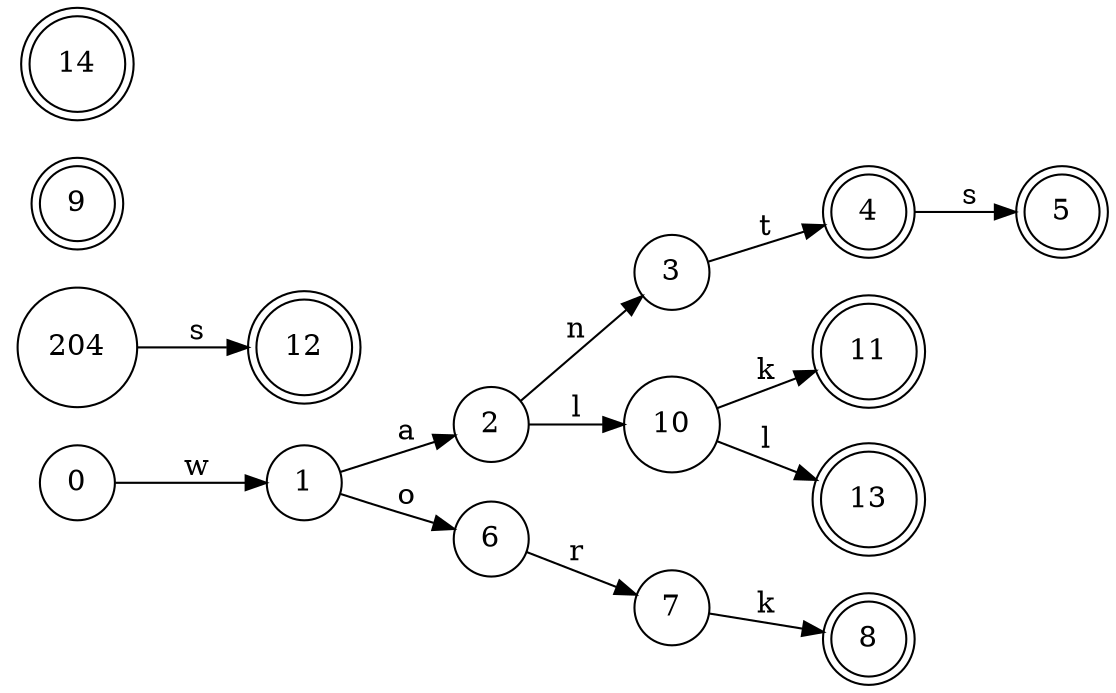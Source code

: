 digraph {
  rankdir = LR;
  start[style=invis];
  node[shape=circle];
  0 -> 1 [label="w"];
  1 -> 2 [label="a"];
  2 -> 3 [label="n"];
  3 -> 4 [label="t"];
  4 -> 5 [label="s"];
  1 -> 6 [label="o"];
  6 -> 7 [label="r"];
  7 -> 8 [label="k"];
  2 -> 10 [label="l"];
  10 -> 11 [label="k"];
  10 -> 13 [label="l"];
  204 -> 12 [label="s"];
  4 [shape=doublecircle];
  5 [shape=doublecircle];
  8 [shape=doublecircle];
  9 [shape=doublecircle];
  11 [shape=doublecircle];
  12 [shape=doublecircle];
  13 [shape=doublecircle];
  14 [shape=doublecircle];
}
